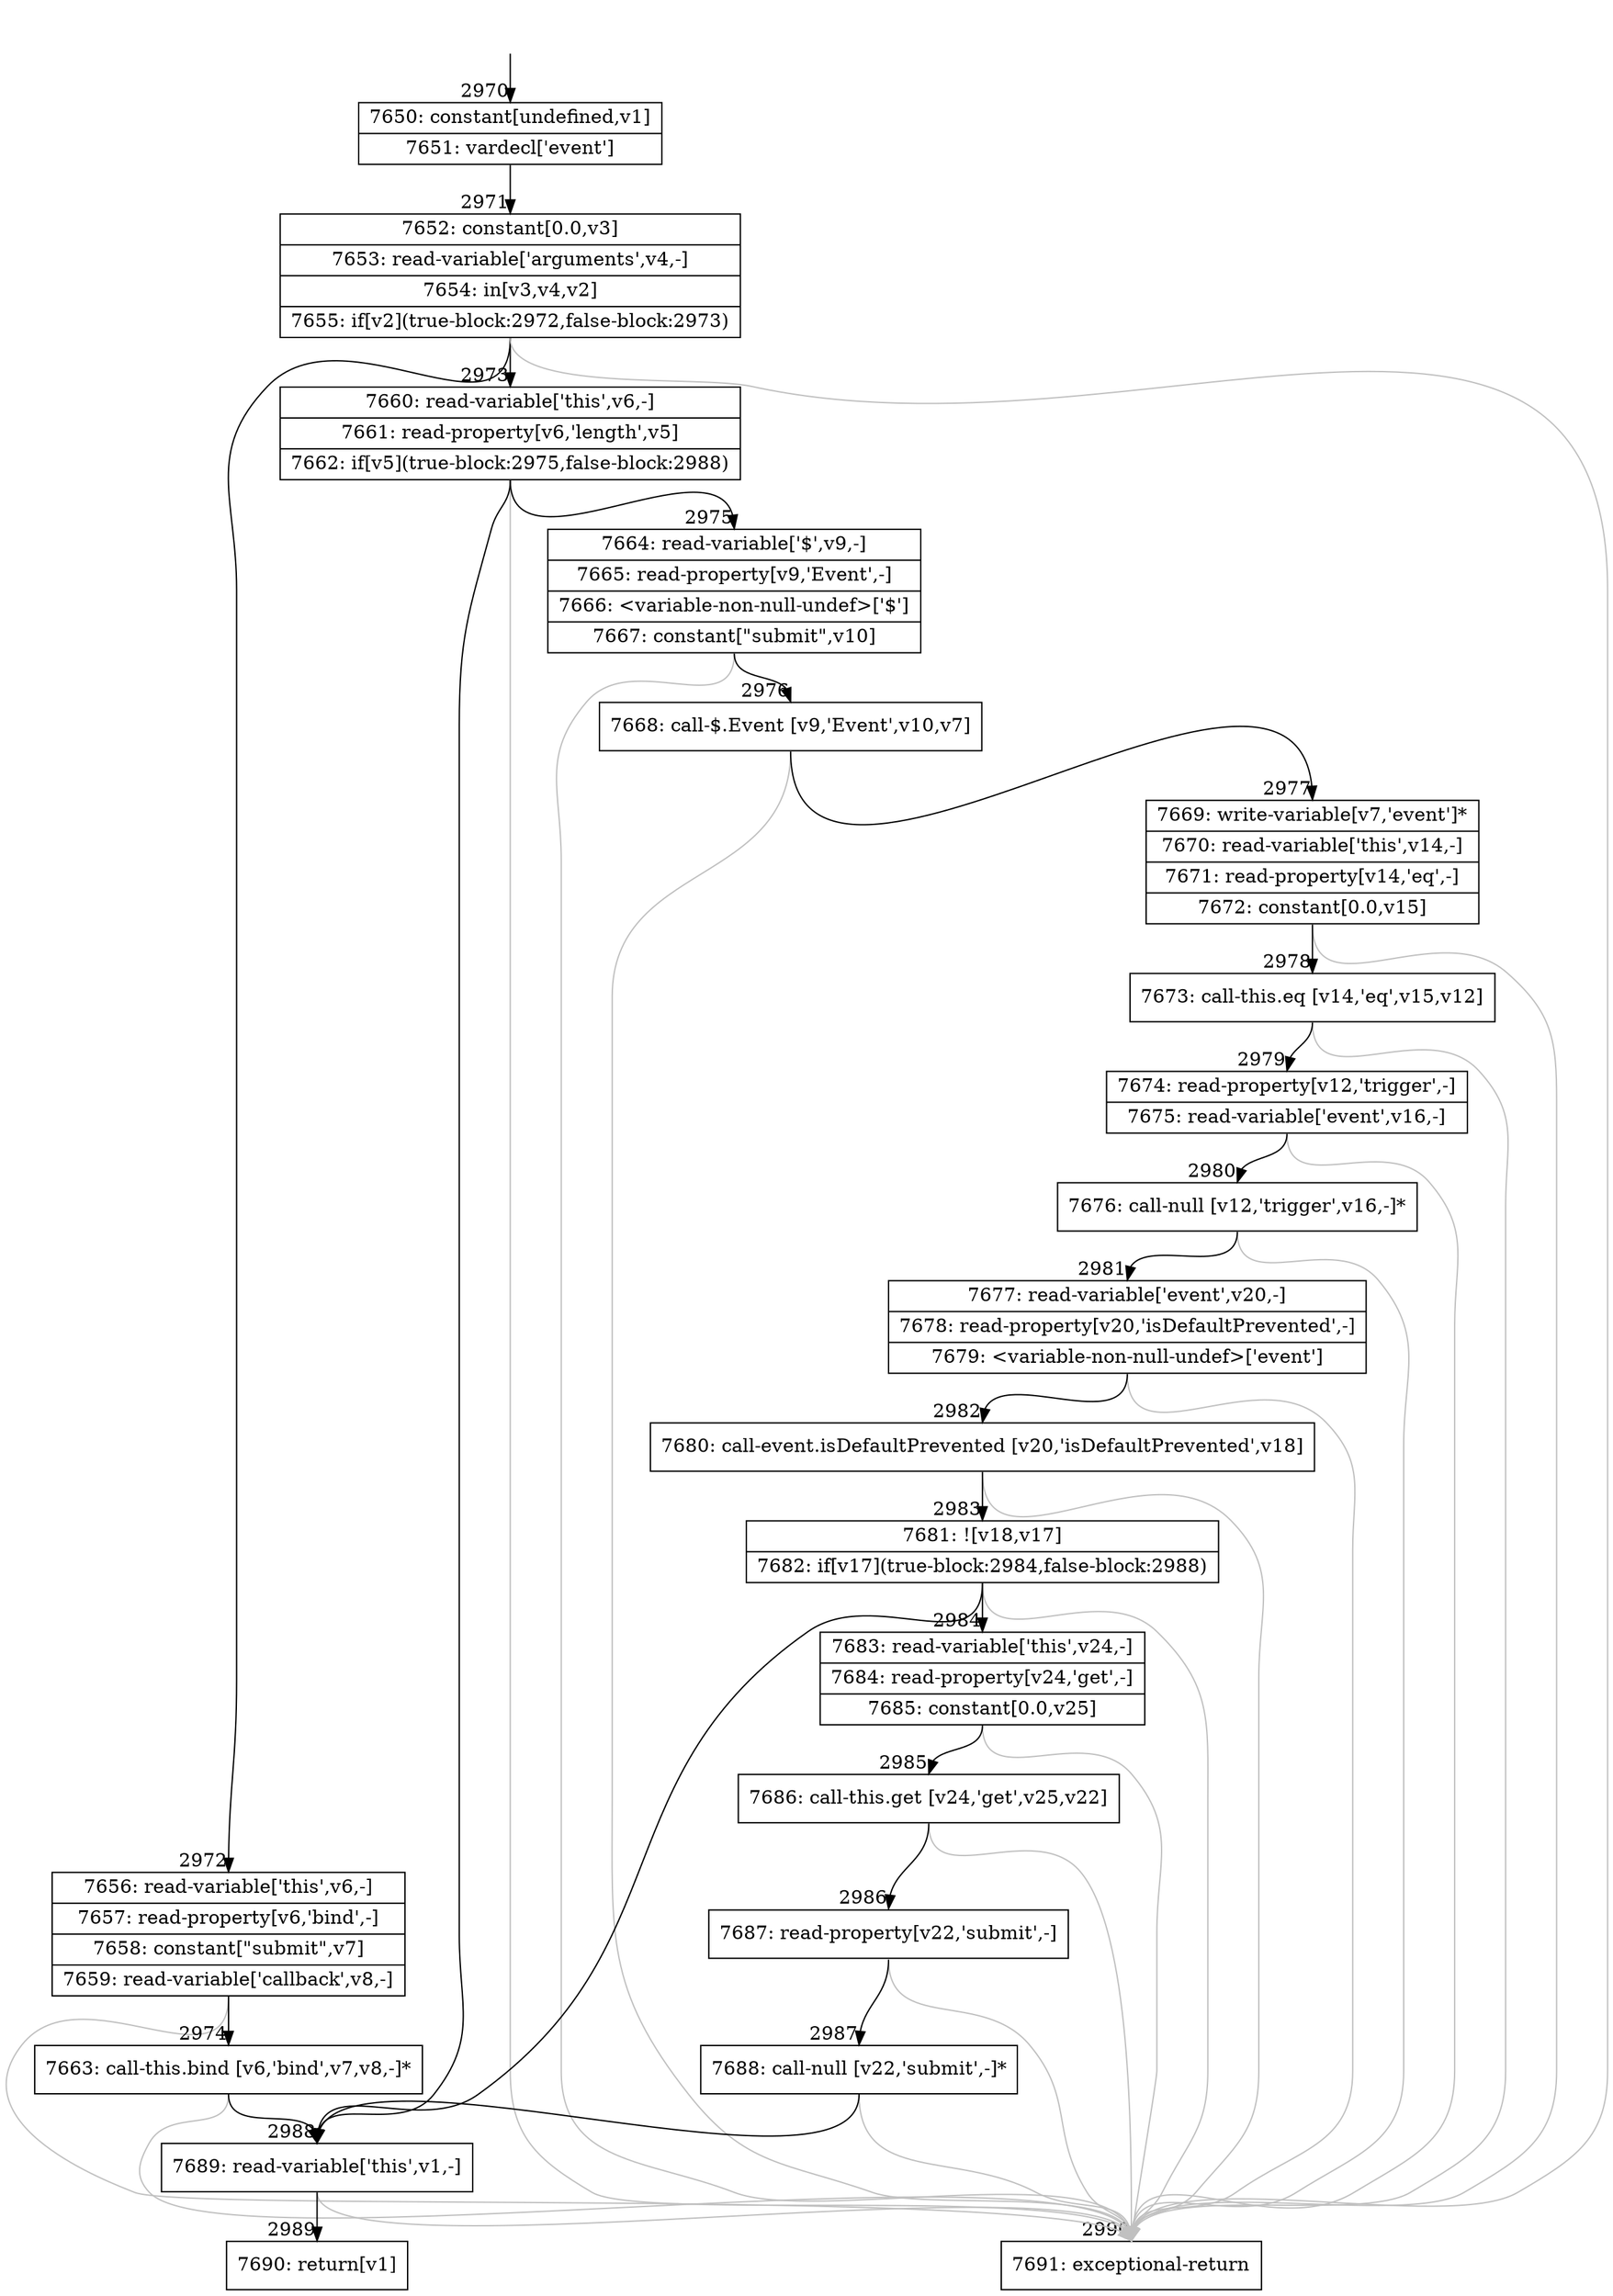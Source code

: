 digraph {
rankdir="TD"
BB_entry250[shape=none,label=""];
BB_entry250 -> BB2970 [tailport=s, headport=n, headlabel="    2970"]
BB2970 [shape=record label="{7650: constant[undefined,v1]|7651: vardecl['event']}" ] 
BB2970 -> BB2971 [tailport=s, headport=n, headlabel="      2971"]
BB2971 [shape=record label="{7652: constant[0.0,v3]|7653: read-variable['arguments',v4,-]|7654: in[v3,v4,v2]|7655: if[v2](true-block:2972,false-block:2973)}" ] 
BB2971 -> BB2972 [tailport=s, headport=n, headlabel="      2972"]
BB2971 -> BB2973 [tailport=s, headport=n, headlabel="      2973"]
BB2971 -> BB2990 [tailport=s, headport=n, color=gray, headlabel="      2990"]
BB2972 [shape=record label="{7656: read-variable['this',v6,-]|7657: read-property[v6,'bind',-]|7658: constant[\"submit\",v7]|7659: read-variable['callback',v8,-]}" ] 
BB2972 -> BB2974 [tailport=s, headport=n, headlabel="      2974"]
BB2972 -> BB2990 [tailport=s, headport=n, color=gray]
BB2973 [shape=record label="{7660: read-variable['this',v6,-]|7661: read-property[v6,'length',v5]|7662: if[v5](true-block:2975,false-block:2988)}" ] 
BB2973 -> BB2975 [tailport=s, headport=n, headlabel="      2975"]
BB2973 -> BB2988 [tailport=s, headport=n, headlabel="      2988"]
BB2973 -> BB2990 [tailport=s, headport=n, color=gray]
BB2974 [shape=record label="{7663: call-this.bind [v6,'bind',v7,v8,-]*}" ] 
BB2974 -> BB2988 [tailport=s, headport=n]
BB2974 -> BB2990 [tailport=s, headport=n, color=gray]
BB2975 [shape=record label="{7664: read-variable['$',v9,-]|7665: read-property[v9,'Event',-]|7666: \<variable-non-null-undef\>['$']|7667: constant[\"submit\",v10]}" ] 
BB2975 -> BB2976 [tailport=s, headport=n, headlabel="      2976"]
BB2975 -> BB2990 [tailport=s, headport=n, color=gray]
BB2976 [shape=record label="{7668: call-$.Event [v9,'Event',v10,v7]}" ] 
BB2976 -> BB2977 [tailport=s, headport=n, headlabel="      2977"]
BB2976 -> BB2990 [tailport=s, headport=n, color=gray]
BB2977 [shape=record label="{7669: write-variable[v7,'event']*|7670: read-variable['this',v14,-]|7671: read-property[v14,'eq',-]|7672: constant[0.0,v15]}" ] 
BB2977 -> BB2978 [tailport=s, headport=n, headlabel="      2978"]
BB2977 -> BB2990 [tailport=s, headport=n, color=gray]
BB2978 [shape=record label="{7673: call-this.eq [v14,'eq',v15,v12]}" ] 
BB2978 -> BB2979 [tailport=s, headport=n, headlabel="      2979"]
BB2978 -> BB2990 [tailport=s, headport=n, color=gray]
BB2979 [shape=record label="{7674: read-property[v12,'trigger',-]|7675: read-variable['event',v16,-]}" ] 
BB2979 -> BB2980 [tailport=s, headport=n, headlabel="      2980"]
BB2979 -> BB2990 [tailport=s, headport=n, color=gray]
BB2980 [shape=record label="{7676: call-null [v12,'trigger',v16,-]*}" ] 
BB2980 -> BB2981 [tailport=s, headport=n, headlabel="      2981"]
BB2980 -> BB2990 [tailport=s, headport=n, color=gray]
BB2981 [shape=record label="{7677: read-variable['event',v20,-]|7678: read-property[v20,'isDefaultPrevented',-]|7679: \<variable-non-null-undef\>['event']}" ] 
BB2981 -> BB2982 [tailport=s, headport=n, headlabel="      2982"]
BB2981 -> BB2990 [tailport=s, headport=n, color=gray]
BB2982 [shape=record label="{7680: call-event.isDefaultPrevented [v20,'isDefaultPrevented',v18]}" ] 
BB2982 -> BB2983 [tailport=s, headport=n, headlabel="      2983"]
BB2982 -> BB2990 [tailport=s, headport=n, color=gray]
BB2983 [shape=record label="{7681: ![v18,v17]|7682: if[v17](true-block:2984,false-block:2988)}" ] 
BB2983 -> BB2984 [tailport=s, headport=n, headlabel="      2984"]
BB2983 -> BB2988 [tailport=s, headport=n]
BB2983 -> BB2990 [tailport=s, headport=n, color=gray]
BB2984 [shape=record label="{7683: read-variable['this',v24,-]|7684: read-property[v24,'get',-]|7685: constant[0.0,v25]}" ] 
BB2984 -> BB2985 [tailport=s, headport=n, headlabel="      2985"]
BB2984 -> BB2990 [tailport=s, headport=n, color=gray]
BB2985 [shape=record label="{7686: call-this.get [v24,'get',v25,v22]}" ] 
BB2985 -> BB2986 [tailport=s, headport=n, headlabel="      2986"]
BB2985 -> BB2990 [tailport=s, headport=n, color=gray]
BB2986 [shape=record label="{7687: read-property[v22,'submit',-]}" ] 
BB2986 -> BB2987 [tailport=s, headport=n, headlabel="      2987"]
BB2986 -> BB2990 [tailport=s, headport=n, color=gray]
BB2987 [shape=record label="{7688: call-null [v22,'submit',-]*}" ] 
BB2987 -> BB2988 [tailport=s, headport=n]
BB2987 -> BB2990 [tailport=s, headport=n, color=gray]
BB2988 [shape=record label="{7689: read-variable['this',v1,-]}" ] 
BB2988 -> BB2989 [tailport=s, headport=n, headlabel="      2989"]
BB2988 -> BB2990 [tailport=s, headport=n, color=gray]
BB2989 [shape=record label="{7690: return[v1]}" ] 
BB2990 [shape=record label="{7691: exceptional-return}" ] 
//#$~ 1549
}
